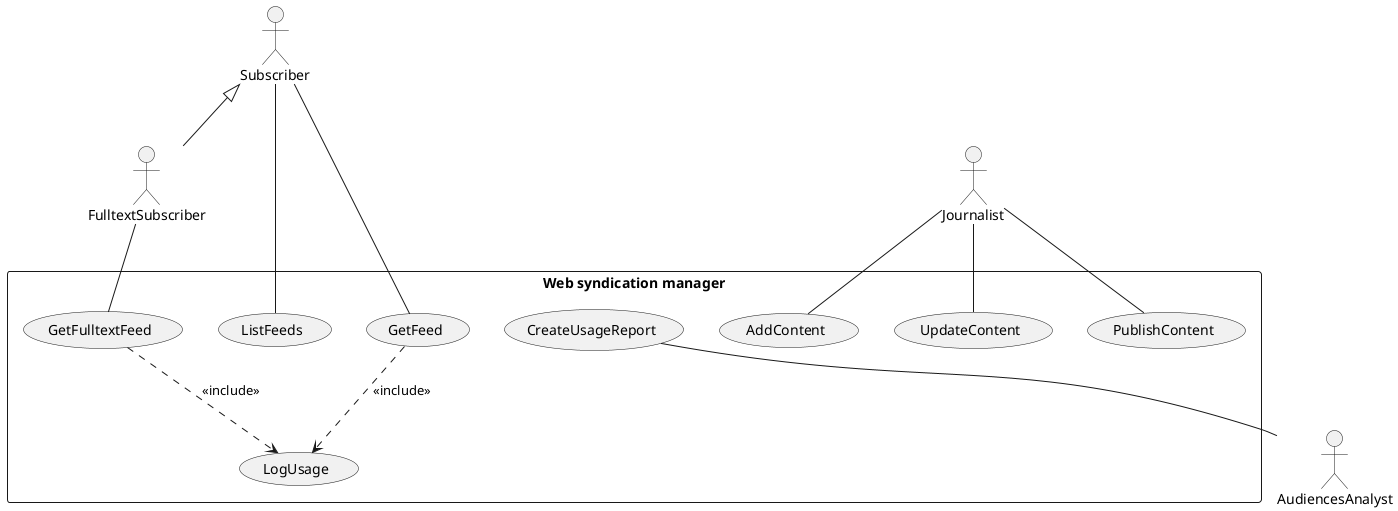@startuml

skinparam monochrome true

actor Subscriber
actor FulltextSubscriber
actor Journalist
actor AudiencesAnalyst

rectangle "Web syndication manager" {
  Subscriber <|-- FulltextSubscriber
  Subscriber -- (ListFeeds)
  Subscriber -- (GetFeed)

  FulltextSubscriber -- (GetFulltextFeed)

  Journalist -- (AddContent)
  Journalist -- (UpdateContent)
  Journalist -- (PublishContent)

  (CreateUsageReport) -- AudiencesAnalyst

  (GetFeed) ..> (LogUsage): <<include>>
  (GetFulltextFeed) ..> (LogUsage): <<include>>
}

@enduml

